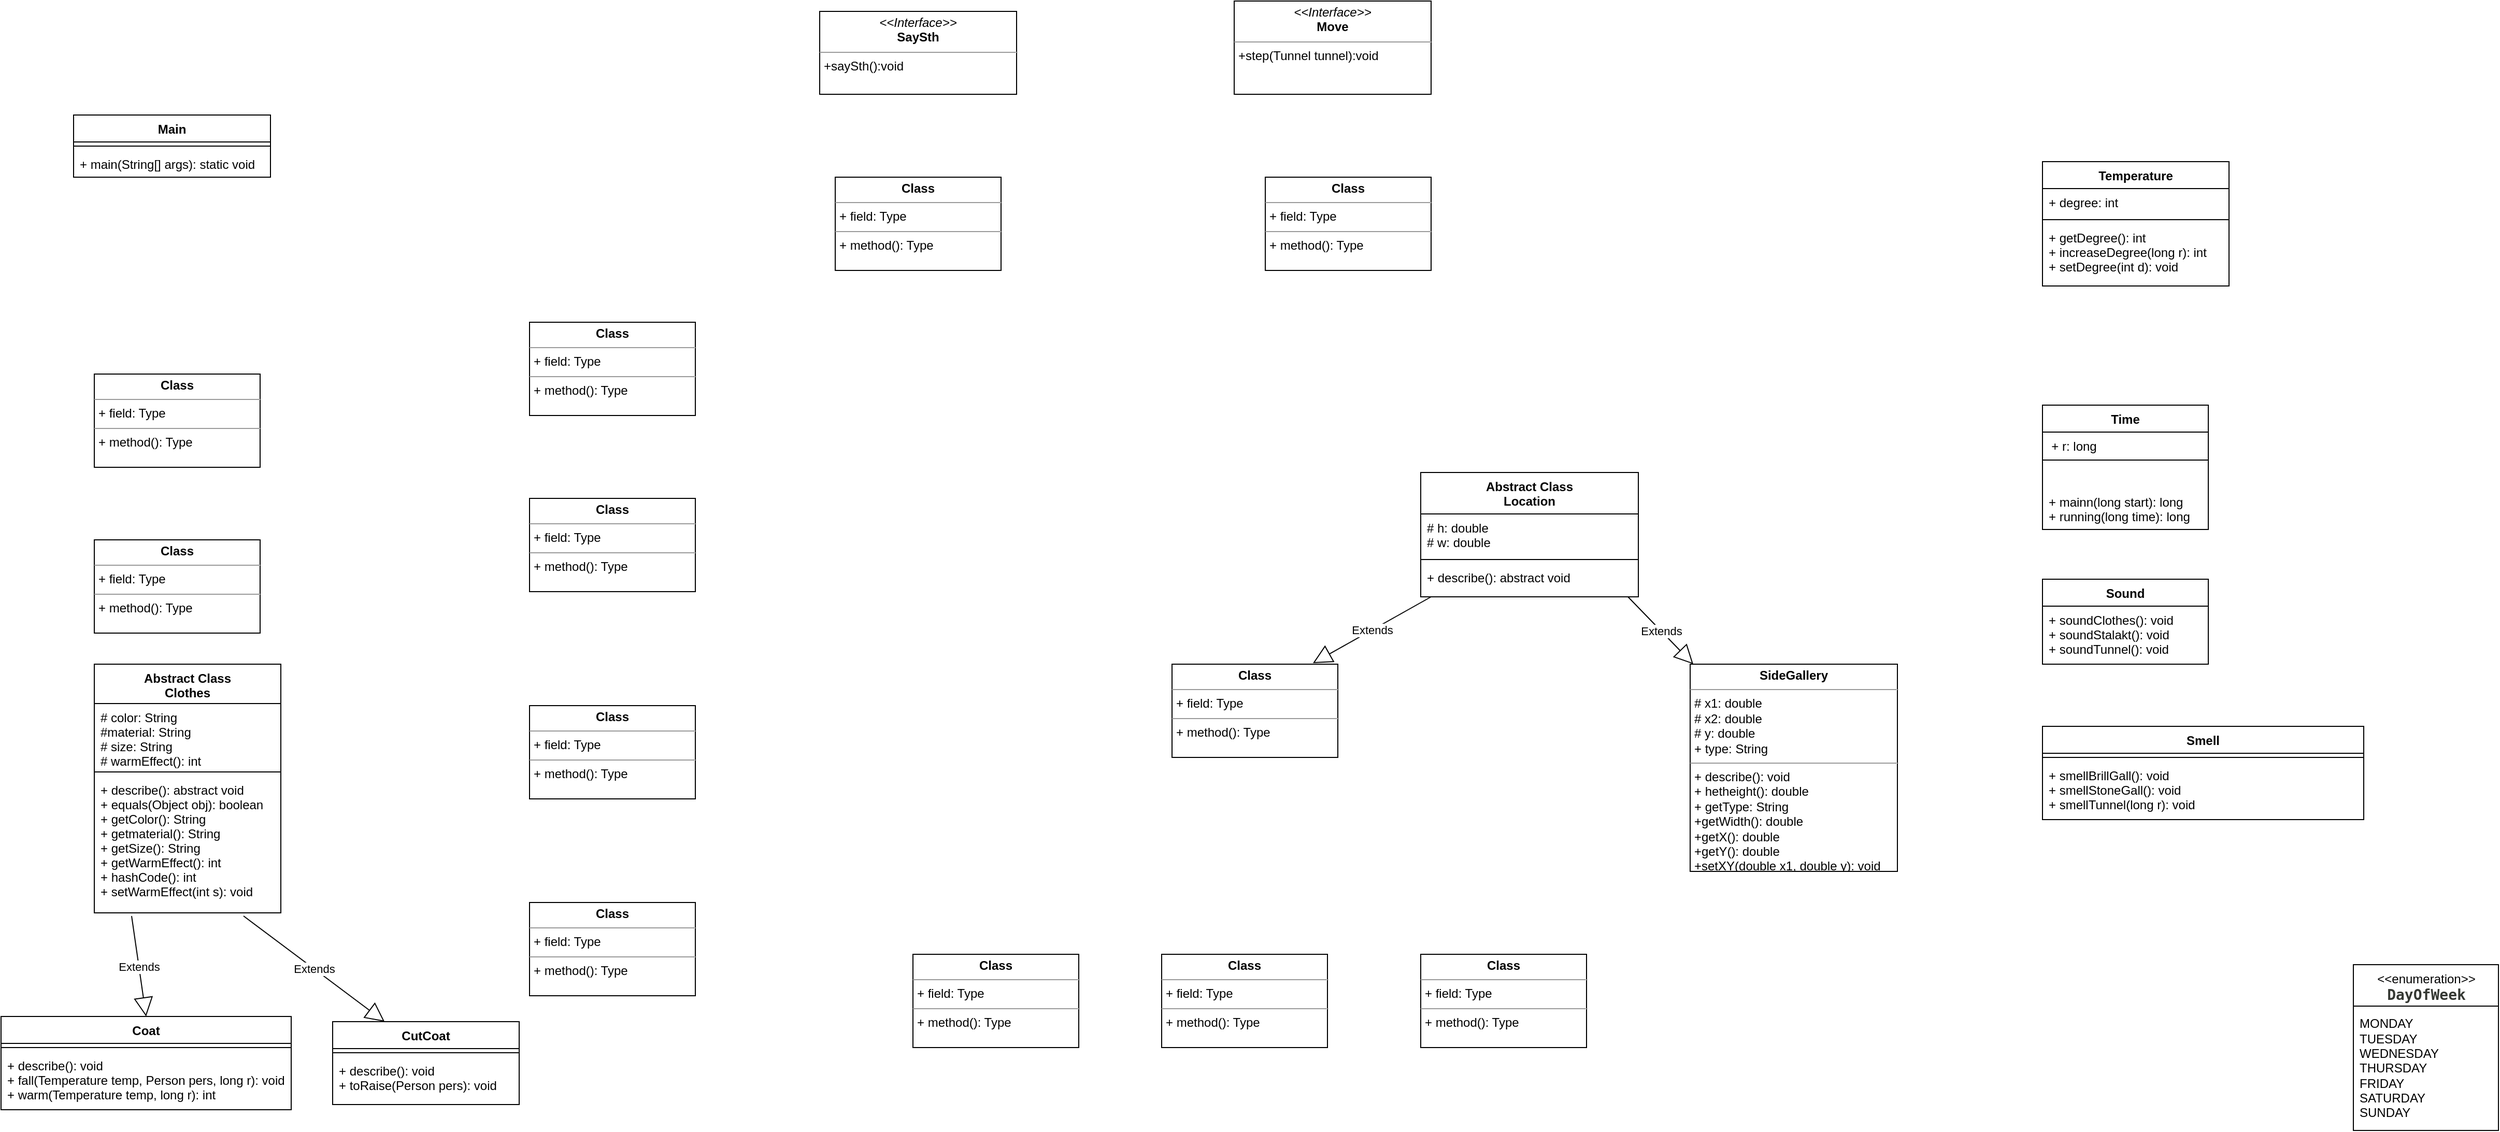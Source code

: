<mxfile version="14.1.8" type="github">
  <diagram id="C5RBs43oDa-KdzZeNtuy" name="Page-1">
    <mxGraphModel dx="515" dy="754" grid="1" gridSize="10" guides="1" tooltips="1" connect="1" arrows="1" fold="1" page="1" pageScale="1" pageWidth="827" pageHeight="1169" math="0" shadow="0">
      <root>
        <mxCell id="WIyWlLk6GJQsqaUBKTNV-0" />
        <mxCell id="WIyWlLk6GJQsqaUBKTNV-1" parent="WIyWlLk6GJQsqaUBKTNV-0" />
        <mxCell id="TMaaybb_ajbuhBKk-Kvd-0" value="&lt;p style=&quot;margin: 0px ; margin-top: 4px ; text-align: center&quot;&gt;&lt;i&gt;&amp;lt;&amp;lt;Interface&amp;gt;&amp;gt;&lt;/i&gt;&lt;br&gt;&lt;b&gt;Move&lt;/b&gt;&lt;/p&gt;&lt;hr size=&quot;1&quot;&gt;&lt;p style=&quot;margin: 0px ; margin-left: 4px&quot;&gt;&lt;span&gt;+step(Tunnel tunnel):void&lt;/span&gt;&lt;br&gt;&lt;/p&gt;" style="verticalAlign=top;align=left;overflow=fill;fontSize=12;fontFamily=Helvetica;html=1;" vertex="1" parent="WIyWlLk6GJQsqaUBKTNV-1">
          <mxGeometry x="1200" width="190" height="90" as="geometry" />
        </mxCell>
        <mxCell id="TMaaybb_ajbuhBKk-Kvd-1" value="&lt;p style=&quot;margin: 0px ; margin-top: 4px ; text-align: center&quot;&gt;&lt;i&gt;&amp;lt;&amp;lt;Interface&amp;gt;&amp;gt;&lt;/i&gt;&lt;br&gt;&lt;b&gt;SaySth&lt;/b&gt;&lt;/p&gt;&lt;hr size=&quot;1&quot;&gt;&lt;p style=&quot;margin: 0px ; margin-left: 4px&quot;&gt;+saySth():void&lt;/p&gt;" style="verticalAlign=top;align=left;overflow=fill;fontSize=12;fontFamily=Helvetica;html=1;" vertex="1" parent="WIyWlLk6GJQsqaUBKTNV-1">
          <mxGeometry x="800" y="10" width="190" height="80" as="geometry" />
        </mxCell>
        <mxCell id="TMaaybb_ajbuhBKk-Kvd-2" value="&lt;p style=&quot;margin:0px;margin-top:4px;text-align:center;&quot;&gt;&lt;b&gt;Class&lt;/b&gt;&lt;/p&gt;&lt;hr size=&quot;1&quot;/&gt;&lt;p style=&quot;margin:0px;margin-left:4px;&quot;&gt;+ field: Type&lt;/p&gt;&lt;hr size=&quot;1&quot;/&gt;&lt;p style=&quot;margin:0px;margin-left:4px;&quot;&gt;+ method(): Type&lt;/p&gt;" style="verticalAlign=top;align=left;overflow=fill;fontSize=12;fontFamily=Helvetica;html=1;" vertex="1" parent="WIyWlLk6GJQsqaUBKTNV-1">
          <mxGeometry x="815" y="170" width="160" height="90" as="geometry" />
        </mxCell>
        <mxCell id="TMaaybb_ajbuhBKk-Kvd-3" value="&lt;p style=&quot;margin:0px;margin-top:4px;text-align:center;&quot;&gt;&lt;b&gt;Class&lt;/b&gt;&lt;/p&gt;&lt;hr size=&quot;1&quot;/&gt;&lt;p style=&quot;margin:0px;margin-left:4px;&quot;&gt;+ field: Type&lt;/p&gt;&lt;hr size=&quot;1&quot;/&gt;&lt;p style=&quot;margin:0px;margin-left:4px;&quot;&gt;+ method(): Type&lt;/p&gt;" style="verticalAlign=top;align=left;overflow=fill;fontSize=12;fontFamily=Helvetica;html=1;" vertex="1" parent="WIyWlLk6GJQsqaUBKTNV-1">
          <mxGeometry x="1230" y="170" width="160" height="90" as="geometry" />
        </mxCell>
        <mxCell id="TMaaybb_ajbuhBKk-Kvd-4" value="&lt;p style=&quot;margin:0px;margin-top:4px;text-align:center;&quot;&gt;&lt;b&gt;Class&lt;/b&gt;&lt;/p&gt;&lt;hr size=&quot;1&quot;/&gt;&lt;p style=&quot;margin:0px;margin-left:4px;&quot;&gt;+ field: Type&lt;/p&gt;&lt;hr size=&quot;1&quot;/&gt;&lt;p style=&quot;margin:0px;margin-left:4px;&quot;&gt;+ method(): Type&lt;/p&gt;" style="verticalAlign=top;align=left;overflow=fill;fontSize=12;fontFamily=Helvetica;html=1;" vertex="1" parent="WIyWlLk6GJQsqaUBKTNV-1">
          <mxGeometry x="520" y="310" width="160" height="90" as="geometry" />
        </mxCell>
        <mxCell id="TMaaybb_ajbuhBKk-Kvd-5" value="&lt;p style=&quot;margin:0px;margin-top:4px;text-align:center;&quot;&gt;&lt;b&gt;Class&lt;/b&gt;&lt;/p&gt;&lt;hr size=&quot;1&quot;/&gt;&lt;p style=&quot;margin:0px;margin-left:4px;&quot;&gt;+ field: Type&lt;/p&gt;&lt;hr size=&quot;1&quot;/&gt;&lt;p style=&quot;margin:0px;margin-left:4px;&quot;&gt;+ method(): Type&lt;/p&gt;" style="verticalAlign=top;align=left;overflow=fill;fontSize=12;fontFamily=Helvetica;html=1;" vertex="1" parent="WIyWlLk6GJQsqaUBKTNV-1">
          <mxGeometry x="520" y="480" width="160" height="90" as="geometry" />
        </mxCell>
        <mxCell id="TMaaybb_ajbuhBKk-Kvd-6" value="&lt;p style=&quot;margin:0px;margin-top:4px;text-align:center;&quot;&gt;&lt;b&gt;Class&lt;/b&gt;&lt;/p&gt;&lt;hr size=&quot;1&quot;/&gt;&lt;p style=&quot;margin:0px;margin-left:4px;&quot;&gt;+ field: Type&lt;/p&gt;&lt;hr size=&quot;1&quot;/&gt;&lt;p style=&quot;margin:0px;margin-left:4px;&quot;&gt;+ method(): Type&lt;/p&gt;" style="verticalAlign=top;align=left;overflow=fill;fontSize=12;fontFamily=Helvetica;html=1;" vertex="1" parent="WIyWlLk6GJQsqaUBKTNV-1">
          <mxGeometry x="520" y="870" width="160" height="90" as="geometry" />
        </mxCell>
        <mxCell id="TMaaybb_ajbuhBKk-Kvd-7" value="&lt;p style=&quot;margin:0px;margin-top:4px;text-align:center;&quot;&gt;&lt;b&gt;Class&lt;/b&gt;&lt;/p&gt;&lt;hr size=&quot;1&quot;/&gt;&lt;p style=&quot;margin:0px;margin-left:4px;&quot;&gt;+ field: Type&lt;/p&gt;&lt;hr size=&quot;1&quot;/&gt;&lt;p style=&quot;margin:0px;margin-left:4px;&quot;&gt;+ method(): Type&lt;/p&gt;" style="verticalAlign=top;align=left;overflow=fill;fontSize=12;fontFamily=Helvetica;html=1;" vertex="1" parent="WIyWlLk6GJQsqaUBKTNV-1">
          <mxGeometry x="520" y="680" width="160" height="90" as="geometry" />
        </mxCell>
        <mxCell id="TMaaybb_ajbuhBKk-Kvd-9" value="&lt;p style=&quot;margin:0px;margin-top:4px;text-align:center;&quot;&gt;&lt;b&gt;Class&lt;/b&gt;&lt;/p&gt;&lt;hr size=&quot;1&quot;/&gt;&lt;p style=&quot;margin:0px;margin-left:4px;&quot;&gt;+ field: Type&lt;/p&gt;&lt;hr size=&quot;1&quot;/&gt;&lt;p style=&quot;margin:0px;margin-left:4px;&quot;&gt;+ method(): Type&lt;/p&gt;" style="verticalAlign=top;align=left;overflow=fill;fontSize=12;fontFamily=Helvetica;html=1;" vertex="1" parent="WIyWlLk6GJQsqaUBKTNV-1">
          <mxGeometry x="100" y="360" width="160" height="90" as="geometry" />
        </mxCell>
        <mxCell id="TMaaybb_ajbuhBKk-Kvd-16" value="&lt;p style=&quot;margin:0px;margin-top:4px;text-align:center;&quot;&gt;&lt;b&gt;Class&lt;/b&gt;&lt;/p&gt;&lt;hr size=&quot;1&quot;/&gt;&lt;p style=&quot;margin:0px;margin-left:4px;&quot;&gt;+ field: Type&lt;/p&gt;&lt;hr size=&quot;1&quot;/&gt;&lt;p style=&quot;margin:0px;margin-left:4px;&quot;&gt;+ method(): Type&lt;/p&gt;" style="verticalAlign=top;align=left;overflow=fill;fontSize=12;fontFamily=Helvetica;html=1;" vertex="1" parent="WIyWlLk6GJQsqaUBKTNV-1">
          <mxGeometry x="1140" y="640" width="160" height="90" as="geometry" />
        </mxCell>
        <mxCell id="TMaaybb_ajbuhBKk-Kvd-17" value="&lt;p style=&quot;margin: 0px ; margin-top: 4px ; text-align: center&quot;&gt;&lt;b&gt;SideGallery&lt;/b&gt;&lt;/p&gt;&lt;hr size=&quot;1&quot;&gt;&lt;p style=&quot;margin: 0px ; margin-left: 4px&quot;&gt;# x1: double&lt;br style=&quot;padding: 0px ; margin: 0px&quot;&gt;# x2: double&lt;br style=&quot;padding: 0px ; margin: 0px&quot;&gt;# y: double&lt;br style=&quot;padding: 0px ; margin: 0px&quot;&gt;+ type: String&lt;br&gt;&lt;/p&gt;&lt;hr size=&quot;1&quot;&gt;&lt;p style=&quot;margin: 0px ; margin-left: 4px&quot;&gt;+ describe(): void&lt;/p&gt;&lt;p style=&quot;margin: 0px ; margin-left: 4px&quot;&gt;+ hetheight(): double&lt;/p&gt;&lt;p style=&quot;margin: 0px ; margin-left: 4px&quot;&gt;+ getType: String&lt;/p&gt;&lt;p style=&quot;margin: 0px ; margin-left: 4px&quot;&gt;+getWidth(): double&lt;/p&gt;&lt;p style=&quot;margin: 0px ; margin-left: 4px&quot;&gt;+getX(): double&lt;/p&gt;&lt;p style=&quot;margin: 0px ; margin-left: 4px&quot;&gt;+getY(): double&lt;/p&gt;&lt;p style=&quot;margin: 0px ; margin-left: 4px&quot;&gt;+setXY(double x1, double y): void&lt;/p&gt;" style="verticalAlign=top;align=left;overflow=fill;fontSize=12;fontFamily=Helvetica;html=1;" vertex="1" parent="WIyWlLk6GJQsqaUBKTNV-1">
          <mxGeometry x="1640" y="640" width="200" height="200" as="geometry" />
        </mxCell>
        <mxCell id="TMaaybb_ajbuhBKk-Kvd-18" value="&lt;p style=&quot;margin:0px;margin-top:4px;text-align:center;&quot;&gt;&lt;b&gt;Class&lt;/b&gt;&lt;/p&gt;&lt;hr size=&quot;1&quot;/&gt;&lt;p style=&quot;margin:0px;margin-left:4px;&quot;&gt;+ field: Type&lt;/p&gt;&lt;hr size=&quot;1&quot;/&gt;&lt;p style=&quot;margin:0px;margin-left:4px;&quot;&gt;+ method(): Type&lt;/p&gt;" style="verticalAlign=top;align=left;overflow=fill;fontSize=12;fontFamily=Helvetica;html=1;" vertex="1" parent="WIyWlLk6GJQsqaUBKTNV-1">
          <mxGeometry x="890" y="920" width="160" height="90" as="geometry" />
        </mxCell>
        <mxCell id="TMaaybb_ajbuhBKk-Kvd-19" value="&lt;p style=&quot;margin:0px;margin-top:4px;text-align:center;&quot;&gt;&lt;b&gt;Class&lt;/b&gt;&lt;/p&gt;&lt;hr size=&quot;1&quot;/&gt;&lt;p style=&quot;margin:0px;margin-left:4px;&quot;&gt;+ field: Type&lt;/p&gt;&lt;hr size=&quot;1&quot;/&gt;&lt;p style=&quot;margin:0px;margin-left:4px;&quot;&gt;+ method(): Type&lt;/p&gt;" style="verticalAlign=top;align=left;overflow=fill;fontSize=12;fontFamily=Helvetica;html=1;" vertex="1" parent="WIyWlLk6GJQsqaUBKTNV-1">
          <mxGeometry x="1130" y="920" width="160" height="90" as="geometry" />
        </mxCell>
        <mxCell id="TMaaybb_ajbuhBKk-Kvd-20" value="&lt;p style=&quot;margin:0px;margin-top:4px;text-align:center;&quot;&gt;&lt;b&gt;Class&lt;/b&gt;&lt;/p&gt;&lt;hr size=&quot;1&quot;/&gt;&lt;p style=&quot;margin:0px;margin-left:4px;&quot;&gt;+ field: Type&lt;/p&gt;&lt;hr size=&quot;1&quot;/&gt;&lt;p style=&quot;margin:0px;margin-left:4px;&quot;&gt;+ method(): Type&lt;/p&gt;" style="verticalAlign=top;align=left;overflow=fill;fontSize=12;fontFamily=Helvetica;html=1;" vertex="1" parent="WIyWlLk6GJQsqaUBKTNV-1">
          <mxGeometry x="1380" y="920" width="160" height="90" as="geometry" />
        </mxCell>
        <mxCell id="TMaaybb_ajbuhBKk-Kvd-24" value="&lt;p style=&quot;margin:0px;margin-top:4px;text-align:center;&quot;&gt;&lt;b&gt;Class&lt;/b&gt;&lt;/p&gt;&lt;hr size=&quot;1&quot;/&gt;&lt;p style=&quot;margin:0px;margin-left:4px;&quot;&gt;+ field: Type&lt;/p&gt;&lt;hr size=&quot;1&quot;/&gt;&lt;p style=&quot;margin:0px;margin-left:4px;&quot;&gt;+ method(): Type&lt;/p&gt;" style="verticalAlign=top;align=left;overflow=fill;fontSize=12;fontFamily=Helvetica;html=1;" vertex="1" parent="WIyWlLk6GJQsqaUBKTNV-1">
          <mxGeometry x="100" y="520" width="160" height="90" as="geometry" />
        </mxCell>
        <mxCell id="TMaaybb_ajbuhBKk-Kvd-28" value="&amp;lt;&amp;lt;enumeration&amp;gt;&amp;gt;&lt;br&gt;&lt;span style=&quot;background-color: rgb(255 , 255 , 255) ; color: rgb(53 , 56 , 51) ; font-family: &amp;#34;dejavu sans mono&amp;#34; , monospace ; font-size: 14px ; font-weight: bold ; text-align: left&quot;&gt;DayOfWeek&lt;/span&gt;" style="swimlane;fontStyle=0;align=center;verticalAlign=top;childLayout=stackLayout;horizontal=1;startSize=40;horizontalStack=0;resizeParent=1;resizeParentMax=0;resizeLast=0;collapsible=0;marginBottom=0;html=1;" vertex="1" parent="WIyWlLk6GJQsqaUBKTNV-1">
          <mxGeometry x="2280" y="930" width="140" height="160" as="geometry" />
        </mxCell>
        <mxCell id="TMaaybb_ajbuhBKk-Kvd-29" value="MONDAY&lt;br&gt;TUESDAY&lt;br&gt;WEDNESDAY&lt;br&gt;THURSDAY&lt;br&gt;FRIDAY&lt;br&gt;SATURDAY&lt;br&gt;SUNDAY" style="text;html=1;strokeColor=none;fillColor=none;align=left;verticalAlign=middle;spacingLeft=4;spacingRight=4;overflow=hidden;rotatable=0;points=[[0,0.5],[1,0.5]];portConstraint=eastwest;" vertex="1" parent="TMaaybb_ajbuhBKk-Kvd-28">
          <mxGeometry y="40" width="140" height="120" as="geometry" />
        </mxCell>
        <mxCell id="TMaaybb_ajbuhBKk-Kvd-30" value="Temperature" style="swimlane;fontStyle=1;align=center;verticalAlign=top;childLayout=stackLayout;horizontal=1;startSize=26;horizontalStack=0;resizeParent=1;resizeParentMax=0;resizeLast=0;collapsible=1;marginBottom=0;" vertex="1" parent="WIyWlLk6GJQsqaUBKTNV-1">
          <mxGeometry x="1980" y="155" width="180" height="120" as="geometry" />
        </mxCell>
        <mxCell id="TMaaybb_ajbuhBKk-Kvd-31" value="+ degree: int" style="text;strokeColor=none;fillColor=none;align=left;verticalAlign=top;spacingLeft=4;spacingRight=4;overflow=hidden;rotatable=0;points=[[0,0.5],[1,0.5]];portConstraint=eastwest;" vertex="1" parent="TMaaybb_ajbuhBKk-Kvd-30">
          <mxGeometry y="26" width="180" height="26" as="geometry" />
        </mxCell>
        <mxCell id="TMaaybb_ajbuhBKk-Kvd-32" value="" style="line;strokeWidth=1;fillColor=none;align=left;verticalAlign=middle;spacingTop=-1;spacingLeft=3;spacingRight=3;rotatable=0;labelPosition=right;points=[];portConstraint=eastwest;" vertex="1" parent="TMaaybb_ajbuhBKk-Kvd-30">
          <mxGeometry y="52" width="180" height="8" as="geometry" />
        </mxCell>
        <mxCell id="TMaaybb_ajbuhBKk-Kvd-33" value="+ getDegree(): int&#xa;+ increaseDegree(long r): int&#xa;+ setDegree(int d): void" style="text;strokeColor=none;fillColor=none;align=left;verticalAlign=top;spacingLeft=4;spacingRight=4;overflow=hidden;rotatable=0;points=[[0,0.5],[1,0.5]];portConstraint=eastwest;" vertex="1" parent="TMaaybb_ajbuhBKk-Kvd-30">
          <mxGeometry y="60" width="180" height="60" as="geometry" />
        </mxCell>
        <mxCell id="TMaaybb_ajbuhBKk-Kvd-34" value="Time" style="swimlane;fontStyle=1;align=center;verticalAlign=top;childLayout=stackLayout;horizontal=1;startSize=26;horizontalStack=0;resizeParent=1;resizeParentMax=0;resizeLast=0;collapsible=1;marginBottom=0;" vertex="1" parent="WIyWlLk6GJQsqaUBKTNV-1">
          <mxGeometry x="1980" y="390" width="160" height="120" as="geometry" />
        </mxCell>
        <mxCell id="TMaaybb_ajbuhBKk-Kvd-35" value="" style="line;strokeWidth=1;fillColor=none;align=left;verticalAlign=middle;spacingTop=-1;spacingLeft=3;spacingRight=3;rotatable=0;labelPosition=right;points=[];portConstraint=eastwest;" vertex="1" parent="TMaaybb_ajbuhBKk-Kvd-34">
          <mxGeometry y="26" width="160" height="54" as="geometry" />
        </mxCell>
        <mxCell id="TMaaybb_ajbuhBKk-Kvd-36" value="+ mainn(long start): long&#xa;+ running(long time): long" style="text;strokeColor=none;fillColor=none;align=left;verticalAlign=top;spacingLeft=4;spacingRight=4;overflow=hidden;rotatable=0;points=[[0,0.5],[1,0.5]];portConstraint=eastwest;" vertex="1" parent="TMaaybb_ajbuhBKk-Kvd-34">
          <mxGeometry y="80" width="160" height="40" as="geometry" />
        </mxCell>
        <mxCell id="TMaaybb_ajbuhBKk-Kvd-37" value="+ r: long" style="text;html=1;align=center;verticalAlign=middle;resizable=0;points=[];autosize=1;" vertex="1" parent="WIyWlLk6GJQsqaUBKTNV-1">
          <mxGeometry x="1980" y="420" width="60" height="20" as="geometry" />
        </mxCell>
        <mxCell id="TMaaybb_ajbuhBKk-Kvd-38" value="Sound" style="swimlane;fontStyle=1;align=center;verticalAlign=top;childLayout=stackLayout;horizontal=1;startSize=26;horizontalStack=0;resizeParent=1;resizeParentMax=0;resizeLast=0;collapsible=1;marginBottom=0;" vertex="1" parent="WIyWlLk6GJQsqaUBKTNV-1">
          <mxGeometry x="1980" y="558" width="160" height="82" as="geometry" />
        </mxCell>
        <mxCell id="TMaaybb_ajbuhBKk-Kvd-39" value="+ soundClothes(): void&#xa;+ soundStalakt(): void&#xa;+ soundTunnel(): void" style="text;strokeColor=none;fillColor=none;align=left;verticalAlign=top;spacingLeft=4;spacingRight=4;overflow=hidden;rotatable=0;points=[[0,0.5],[1,0.5]];portConstraint=eastwest;" vertex="1" parent="TMaaybb_ajbuhBKk-Kvd-38">
          <mxGeometry y="26" width="160" height="56" as="geometry" />
        </mxCell>
        <mxCell id="TMaaybb_ajbuhBKk-Kvd-40" value="Smell" style="swimlane;fontStyle=1;align=center;verticalAlign=top;childLayout=stackLayout;horizontal=1;startSize=26;horizontalStack=0;resizeParent=1;resizeParentMax=0;resizeLast=0;collapsible=1;marginBottom=0;" vertex="1" parent="WIyWlLk6GJQsqaUBKTNV-1">
          <mxGeometry x="1980" y="700" width="310" height="90" as="geometry" />
        </mxCell>
        <mxCell id="TMaaybb_ajbuhBKk-Kvd-41" value="" style="line;strokeWidth=1;fillColor=none;align=left;verticalAlign=middle;spacingTop=-1;spacingLeft=3;spacingRight=3;rotatable=0;labelPosition=right;points=[];portConstraint=eastwest;" vertex="1" parent="TMaaybb_ajbuhBKk-Kvd-40">
          <mxGeometry y="26" width="310" height="8" as="geometry" />
        </mxCell>
        <mxCell id="TMaaybb_ajbuhBKk-Kvd-42" value="+ smellBrillGall(): void&#xa;+ smellStoneGall(): void&#xa;+ smellTunnel(long r): void" style="text;strokeColor=none;fillColor=none;align=left;verticalAlign=top;spacingLeft=4;spacingRight=4;overflow=hidden;rotatable=0;points=[[0,0.5],[1,0.5]];portConstraint=eastwest;" vertex="1" parent="TMaaybb_ajbuhBKk-Kvd-40">
          <mxGeometry y="34" width="310" height="56" as="geometry" />
        </mxCell>
        <mxCell id="TMaaybb_ajbuhBKk-Kvd-43" value="Main" style="swimlane;fontStyle=1;align=center;verticalAlign=top;childLayout=stackLayout;horizontal=1;startSize=26;horizontalStack=0;resizeParent=1;resizeParentMax=0;resizeLast=0;collapsible=1;marginBottom=0;" vertex="1" parent="WIyWlLk6GJQsqaUBKTNV-1">
          <mxGeometry x="80" y="110" width="190" height="60" as="geometry" />
        </mxCell>
        <mxCell id="TMaaybb_ajbuhBKk-Kvd-44" value="" style="line;strokeWidth=1;fillColor=none;align=left;verticalAlign=middle;spacingTop=-1;spacingLeft=3;spacingRight=3;rotatable=0;labelPosition=right;points=[];portConstraint=eastwest;" vertex="1" parent="TMaaybb_ajbuhBKk-Kvd-43">
          <mxGeometry y="26" width="190" height="8" as="geometry" />
        </mxCell>
        <mxCell id="TMaaybb_ajbuhBKk-Kvd-45" value="+ main(String[] args): static void" style="text;strokeColor=none;fillColor=none;align=left;verticalAlign=top;spacingLeft=4;spacingRight=4;overflow=hidden;rotatable=0;points=[[0,0.5],[1,0.5]];portConstraint=eastwest;" vertex="1" parent="TMaaybb_ajbuhBKk-Kvd-43">
          <mxGeometry y="34" width="190" height="26" as="geometry" />
        </mxCell>
        <mxCell id="TMaaybb_ajbuhBKk-Kvd-58" value="Abstract Class&#xa;Clothes" style="swimlane;fontStyle=1;align=center;verticalAlign=top;childLayout=stackLayout;horizontal=1;startSize=38;horizontalStack=0;resizeParent=1;resizeParentMax=0;resizeLast=0;collapsible=1;marginBottom=0;" vertex="1" parent="WIyWlLk6GJQsqaUBKTNV-1">
          <mxGeometry x="100" y="640" width="180" height="240" as="geometry" />
        </mxCell>
        <mxCell id="TMaaybb_ajbuhBKk-Kvd-59" value="# color: String&#xa;#material: String&#xa;# size: String&#xa;# warmEffect(): int" style="text;strokeColor=none;fillColor=none;align=left;verticalAlign=top;spacingLeft=4;spacingRight=4;overflow=hidden;rotatable=0;points=[[0,0.5],[1,0.5]];portConstraint=eastwest;" vertex="1" parent="TMaaybb_ajbuhBKk-Kvd-58">
          <mxGeometry y="38" width="180" height="62" as="geometry" />
        </mxCell>
        <mxCell id="TMaaybb_ajbuhBKk-Kvd-60" value="" style="line;strokeWidth=1;fillColor=none;align=left;verticalAlign=middle;spacingTop=-1;spacingLeft=3;spacingRight=3;rotatable=0;labelPosition=right;points=[];portConstraint=eastwest;" vertex="1" parent="TMaaybb_ajbuhBKk-Kvd-58">
          <mxGeometry y="100" width="180" height="8" as="geometry" />
        </mxCell>
        <mxCell id="TMaaybb_ajbuhBKk-Kvd-61" value="+ describe(): abstract void&#xa;+ equals(Object obj): boolean&#xa;+ getColor(): String&#xa;+ getmaterial(): String&#xa;+ getSize(): String&#xa;+ getWarmEffect(): int&#xa;+ hashCode(): int&#xa;+ setWarmEffect(int s): void" style="text;strokeColor=none;fillColor=none;align=left;verticalAlign=top;spacingLeft=4;spacingRight=4;overflow=hidden;rotatable=0;points=[[0,0.5],[1,0.5]];portConstraint=eastwest;" vertex="1" parent="TMaaybb_ajbuhBKk-Kvd-58">
          <mxGeometry y="108" width="180" height="132" as="geometry" />
        </mxCell>
        <mxCell id="TMaaybb_ajbuhBKk-Kvd-63" value="Coat" style="swimlane;fontStyle=1;align=center;verticalAlign=top;childLayout=stackLayout;horizontal=1;startSize=26;horizontalStack=0;resizeParent=1;resizeParentMax=0;resizeLast=0;collapsible=1;marginBottom=0;" vertex="1" parent="WIyWlLk6GJQsqaUBKTNV-1">
          <mxGeometry x="10" y="980" width="280" height="90" as="geometry" />
        </mxCell>
        <mxCell id="TMaaybb_ajbuhBKk-Kvd-64" value="" style="line;strokeWidth=1;fillColor=none;align=left;verticalAlign=middle;spacingTop=-1;spacingLeft=3;spacingRight=3;rotatable=0;labelPosition=right;points=[];portConstraint=eastwest;" vertex="1" parent="TMaaybb_ajbuhBKk-Kvd-63">
          <mxGeometry y="26" width="280" height="8" as="geometry" />
        </mxCell>
        <mxCell id="TMaaybb_ajbuhBKk-Kvd-65" value="+ describe(): void&#xa;+ fall(Temperature temp, Person pers, long r): void&#xa;+ warm(Temperature temp, long r): int" style="text;strokeColor=none;fillColor=none;align=left;verticalAlign=top;spacingLeft=4;spacingRight=4;overflow=hidden;rotatable=0;points=[[0,0.5],[1,0.5]];portConstraint=eastwest;" vertex="1" parent="TMaaybb_ajbuhBKk-Kvd-63">
          <mxGeometry y="34" width="280" height="56" as="geometry" />
        </mxCell>
        <mxCell id="TMaaybb_ajbuhBKk-Kvd-66" value="CutCoat" style="swimlane;fontStyle=1;align=center;verticalAlign=top;childLayout=stackLayout;horizontal=1;startSize=26;horizontalStack=0;resizeParent=1;resizeParentMax=0;resizeLast=0;collapsible=1;marginBottom=0;" vertex="1" parent="WIyWlLk6GJQsqaUBKTNV-1">
          <mxGeometry x="330" y="985" width="180" height="80" as="geometry" />
        </mxCell>
        <mxCell id="TMaaybb_ajbuhBKk-Kvd-67" value="" style="line;strokeWidth=1;fillColor=none;align=left;verticalAlign=middle;spacingTop=-1;spacingLeft=3;spacingRight=3;rotatable=0;labelPosition=right;points=[];portConstraint=eastwest;" vertex="1" parent="TMaaybb_ajbuhBKk-Kvd-66">
          <mxGeometry y="26" width="180" height="8" as="geometry" />
        </mxCell>
        <mxCell id="TMaaybb_ajbuhBKk-Kvd-68" value="+ describe(): void&#xa;+ toRaise(Person pers): void" style="text;strokeColor=none;fillColor=none;align=left;verticalAlign=top;spacingLeft=4;spacingRight=4;overflow=hidden;rotatable=0;points=[[0,0.5],[1,0.5]];portConstraint=eastwest;" vertex="1" parent="TMaaybb_ajbuhBKk-Kvd-66">
          <mxGeometry y="34" width="180" height="46" as="geometry" />
        </mxCell>
        <mxCell id="TMaaybb_ajbuhBKk-Kvd-69" value="Extends" style="endArrow=block;endSize=16;endFill=0;html=1;entryX=0.897;entryY=0.004;entryDx=0;entryDy=0;entryPerimeter=0;exitX=0.8;exitY=1.023;exitDx=0;exitDy=0;exitPerimeter=0;" edge="1" parent="WIyWlLk6GJQsqaUBKTNV-1" source="TMaaybb_ajbuhBKk-Kvd-61">
          <mxGeometry width="160" relative="1" as="geometry">
            <mxPoint x="380" y="894.64" as="sourcePoint" />
            <mxPoint x="380.13" y="985" as="targetPoint" />
          </mxGeometry>
        </mxCell>
        <mxCell id="TMaaybb_ajbuhBKk-Kvd-62" value="Extends" style="endArrow=block;endSize=16;endFill=0;html=1;entryX=0.5;entryY=0;entryDx=0;entryDy=0;exitX=0.2;exitY=1.023;exitDx=0;exitDy=0;exitPerimeter=0;" edge="1" parent="WIyWlLk6GJQsqaUBKTNV-1" target="TMaaybb_ajbuhBKk-Kvd-63" source="TMaaybb_ajbuhBKk-Kvd-61">
          <mxGeometry width="160" relative="1" as="geometry">
            <mxPoint x="120" y="880" as="sourcePoint" />
            <mxPoint x="280" y="880" as="targetPoint" />
            <Array as="points" />
          </mxGeometry>
        </mxCell>
        <mxCell id="TMaaybb_ajbuhBKk-Kvd-70" value="Abstract Class&#xa;Location" style="swimlane;fontStyle=1;align=center;verticalAlign=top;childLayout=stackLayout;horizontal=1;startSize=40;horizontalStack=0;resizeParent=1;resizeParentMax=0;resizeLast=0;collapsible=1;marginBottom=0;" vertex="1" parent="WIyWlLk6GJQsqaUBKTNV-1">
          <mxGeometry x="1380" y="455" width="210" height="120" as="geometry" />
        </mxCell>
        <mxCell id="TMaaybb_ajbuhBKk-Kvd-71" value="# h: double&#xa;# w: double" style="text;strokeColor=none;fillColor=none;align=left;verticalAlign=top;spacingLeft=4;spacingRight=4;overflow=hidden;rotatable=0;points=[[0,0.5],[1,0.5]];portConstraint=eastwest;" vertex="1" parent="TMaaybb_ajbuhBKk-Kvd-70">
          <mxGeometry y="40" width="210" height="40" as="geometry" />
        </mxCell>
        <mxCell id="TMaaybb_ajbuhBKk-Kvd-72" value="" style="line;strokeWidth=1;fillColor=none;align=left;verticalAlign=middle;spacingTop=-1;spacingLeft=3;spacingRight=3;rotatable=0;labelPosition=right;points=[];portConstraint=eastwest;" vertex="1" parent="TMaaybb_ajbuhBKk-Kvd-70">
          <mxGeometry y="80" width="210" height="8" as="geometry" />
        </mxCell>
        <mxCell id="TMaaybb_ajbuhBKk-Kvd-73" value="+ describe(): abstract void&#xa;" style="text;strokeColor=none;fillColor=none;align=left;verticalAlign=top;spacingLeft=4;spacingRight=4;overflow=hidden;rotatable=0;points=[[0,0.5],[1,0.5]];portConstraint=eastwest;" vertex="1" parent="TMaaybb_ajbuhBKk-Kvd-70">
          <mxGeometry y="88" width="210" height="32" as="geometry" />
        </mxCell>
        <mxCell id="TMaaybb_ajbuhBKk-Kvd-75" value="Extends" style="endArrow=block;endSize=16;endFill=0;html=1;" edge="1" parent="WIyWlLk6GJQsqaUBKTNV-1" target="TMaaybb_ajbuhBKk-Kvd-17">
          <mxGeometry width="160" relative="1" as="geometry">
            <mxPoint x="1580" y="575.0" as="sourcePoint" />
            <mxPoint x="1640" y="691.67" as="targetPoint" />
          </mxGeometry>
        </mxCell>
        <mxCell id="TMaaybb_ajbuhBKk-Kvd-74" value="Extends" style="endArrow=block;endSize=16;endFill=0;html=1;entryX=0.85;entryY=-0.011;entryDx=0;entryDy=0;entryPerimeter=0;" edge="1" parent="WIyWlLk6GJQsqaUBKTNV-1" target="TMaaybb_ajbuhBKk-Kvd-16">
          <mxGeometry width="160" relative="1" as="geometry">
            <mxPoint x="1390" y="575" as="sourcePoint" />
            <mxPoint x="1390" y="716.67" as="targetPoint" />
          </mxGeometry>
        </mxCell>
      </root>
    </mxGraphModel>
  </diagram>
</mxfile>

